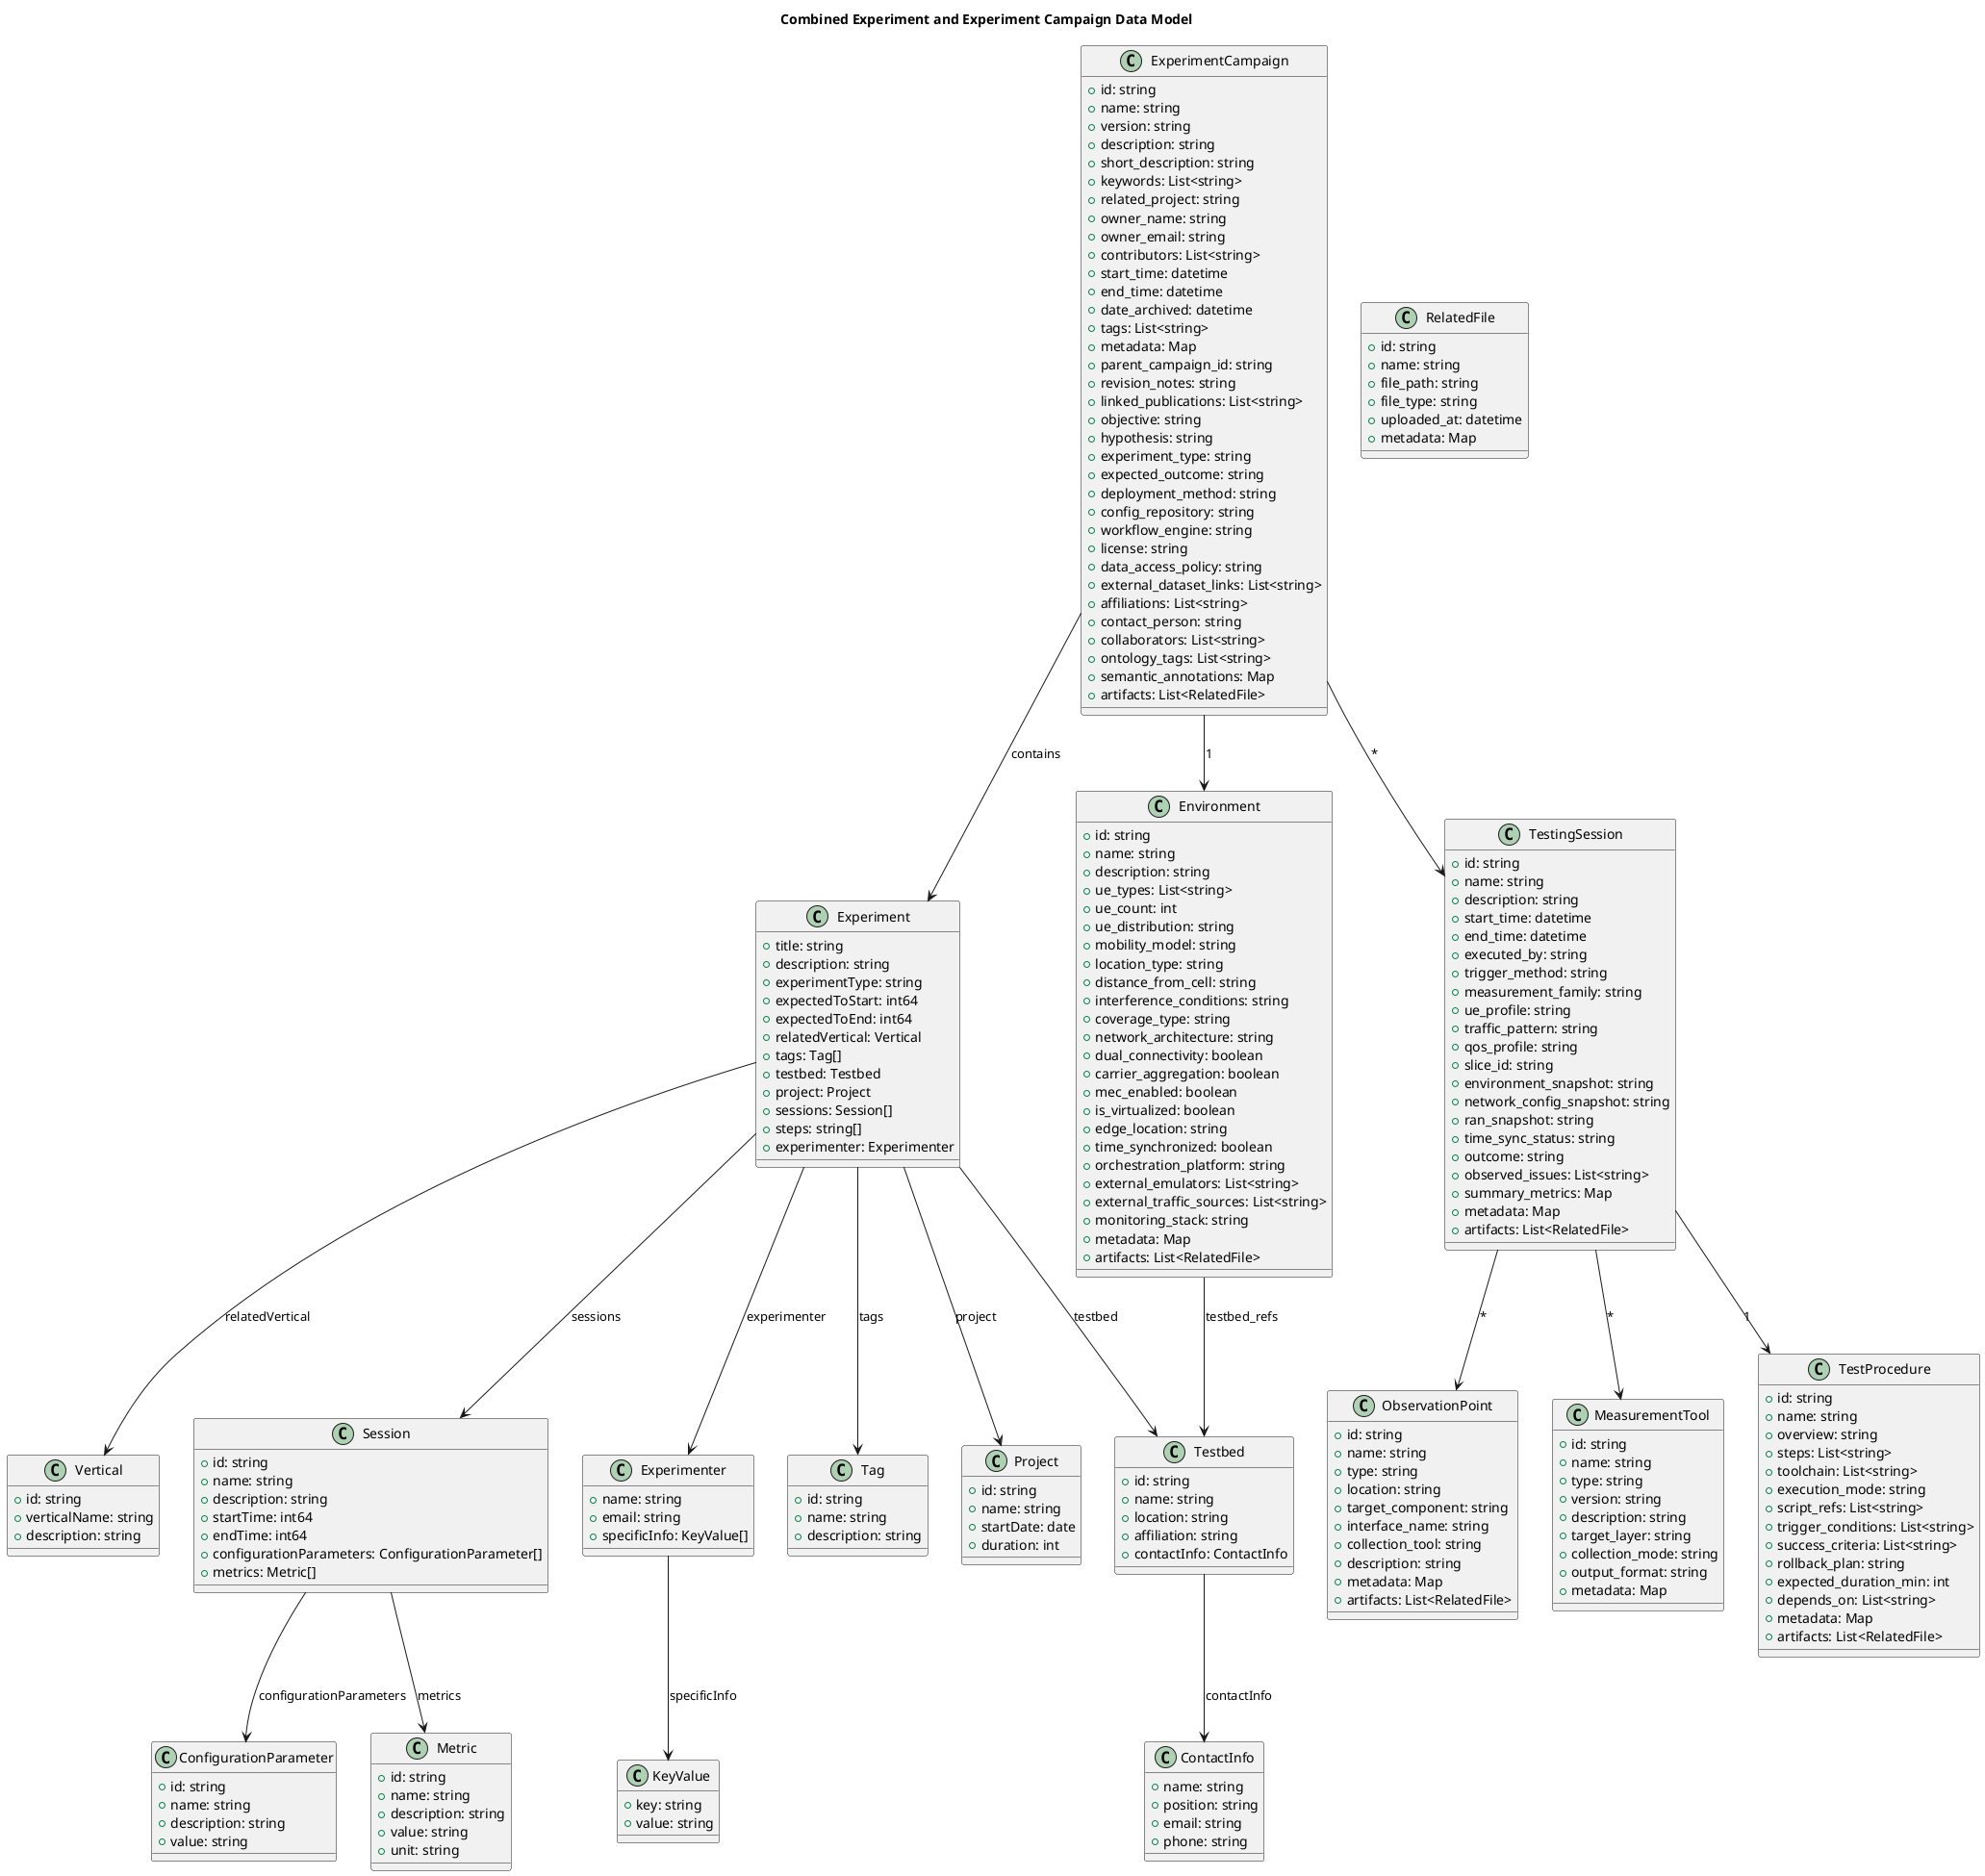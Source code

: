@startuml
title Combined Experiment and Experiment Campaign Data Model

' Include all content from model_v0.1.puml
class Experiment {
  + title: string
  + description: string
  + experimentType: string
  + expectedToStart: int64
  + expectedToEnd: int64
  + relatedVertical: Vertical
  + tags: Tag[]
  + testbed: Testbed
  + project: Project
  + sessions: Session[]
  + steps: string[]
  + experimenter: Experimenter
}

class Experimenter {
  + name: string
  + email: string
  + specificInfo: KeyValue[]
}

class KeyValue {
  + key: string
  + value: string
}

class Tag {
  + id: string
  + name: string
  + description: string
}

class Testbed {
  + id: string
  + name: string
  + location: string
  + affiliation: string
  + contactInfo: ContactInfo
}

class ContactInfo {
  + name: string
  + position: string
  + email: string
  + phone: string
}

class Project {
  + id: string
  + name: string
  + startDate: date
  + duration: int
}

class Vertical {
  + id: string
  + verticalName: string
  + description: string
}

class Session {
  + id: string
  + name: string
  + description: string
  + startTime: int64
  + endTime: int64
  + configurationParameters: ConfigurationParameter[]
  + metrics: Metric[]
}

class ConfigurationParameter {
  + id: string
  + name: string
  + description: string
  + value: string
}

class Metric {
  + id: string
  + name: string
  + description: string
  + value: string
  + unit: string
}

Experiment --> Vertical : relatedVertical
Experiment --> Tag : tags
Experiment --> Testbed : testbed
Experiment --> Project : project
Experiment --> Session : sessions
Experiment --> Experimenter : experimenter
Experimenter --> KeyValue : specificInfo
Testbed --> ContactInfo : contactInfo
Session --> ConfigurationParameter : configurationParameters
Session --> Metric : metrics

' Include all content from experiment_campaign_model.puml
class ExperimentCampaign {
  + id: string
  + name: string
  + version: string
  + description: string
  + short_description: string
  + keywords: List<string>
  + related_project: string
  + owner_name: string
  + owner_email: string
  + contributors: List<string>
  + start_time: datetime
  + end_time: datetime
  + date_archived: datetime
  + tags: List<string>
  + metadata: Map
  + parent_campaign_id: string
  + revision_notes: string
  + linked_publications: List<string>
  + objective: string
  + hypothesis: string
  + experiment_type: string
  + expected_outcome: string
  + deployment_method: string
  + config_repository: string
  + workflow_engine: string
  + license: string
  + data_access_policy: string
  + external_dataset_links: List<string>
  + affiliations: List<string>
  + contact_person: string
  + collaborators: List<string>
  + ontology_tags: List<string>
  + semantic_annotations: Map
  + artifacts: List<RelatedFile>
}

class Environment {
  + id: string
  + name: string
  + description: string
  + ue_types: List<string>
  + ue_count: int
  + ue_distribution: string
  + mobility_model: string
  + location_type: string
  + distance_from_cell: string
  + interference_conditions: string
  + coverage_type: string
  + network_architecture: string
  + dual_connectivity: boolean
  + carrier_aggregation: boolean
  + mec_enabled: boolean
  + is_virtualized: boolean
  + edge_location: string
  + time_synchronized: boolean
  + orchestration_platform: string
  + external_emulators: List<string>
  + external_traffic_sources: List<string>
  + monitoring_stack: string
  + metadata: Map
  + artifacts: List<RelatedFile>
}

class TestingSession {
  + id: string
  + name: string
  + description: string
  + start_time: datetime
  + end_time: datetime
  + executed_by: string
  + trigger_method: string
  + measurement_family: string
  + ue_profile: string
  + traffic_pattern: string
  + qos_profile: string
  + slice_id: string
  + environment_snapshot: string
  + network_config_snapshot: string
  + ran_snapshot: string
  + time_sync_status: string
  + outcome: string
  + observed_issues: List<string>
  + summary_metrics: Map
  + metadata: Map
  + artifacts: List<RelatedFile>
}

class TestProcedure {
  + id: string
  + name: string
  + overview: string
  + steps: List<string>
  + toolchain: List<string>
  + execution_mode: string
  + script_refs: List<string>
  + trigger_conditions: List<string>
  + success_criteria: List<string>
  + rollback_plan: string
  + expected_duration_min: int
  + depends_on: List<string>
  + metadata: Map
  + artifacts: List<RelatedFile>
}

class RelatedFile {
  + id: string
  + name: string
  + file_path: string
  + file_type: string
  + uploaded_at: datetime
  + metadata: Map
}

class ObservationPoint {
  + id: string
  + name: string
  + type: string
  + location: string
  + target_component: string
  + interface_name: string
  + collection_tool: string
  + description: string
  + metadata: Map
  + artifacts: List<RelatedFile>
}

class MeasurementTool {
  + id: string
  + name: string
  + type: string
  + version: string
  + description: string
  + target_layer: string
  + collection_mode: string
  + output_format: string
  + metadata: Map
}


ExperimentCampaign --> Experiment : "contains"
ExperimentCampaign --> Environment : "1"
ExperimentCampaign --> TestingSession : "*"
Environment --> Testbed : "testbed_refs"
TestingSession --> TestProcedure : "1"
TestingSession --> ObservationPoint : "*"
TestingSession --> MeasurementTool : "*"

@enduml
